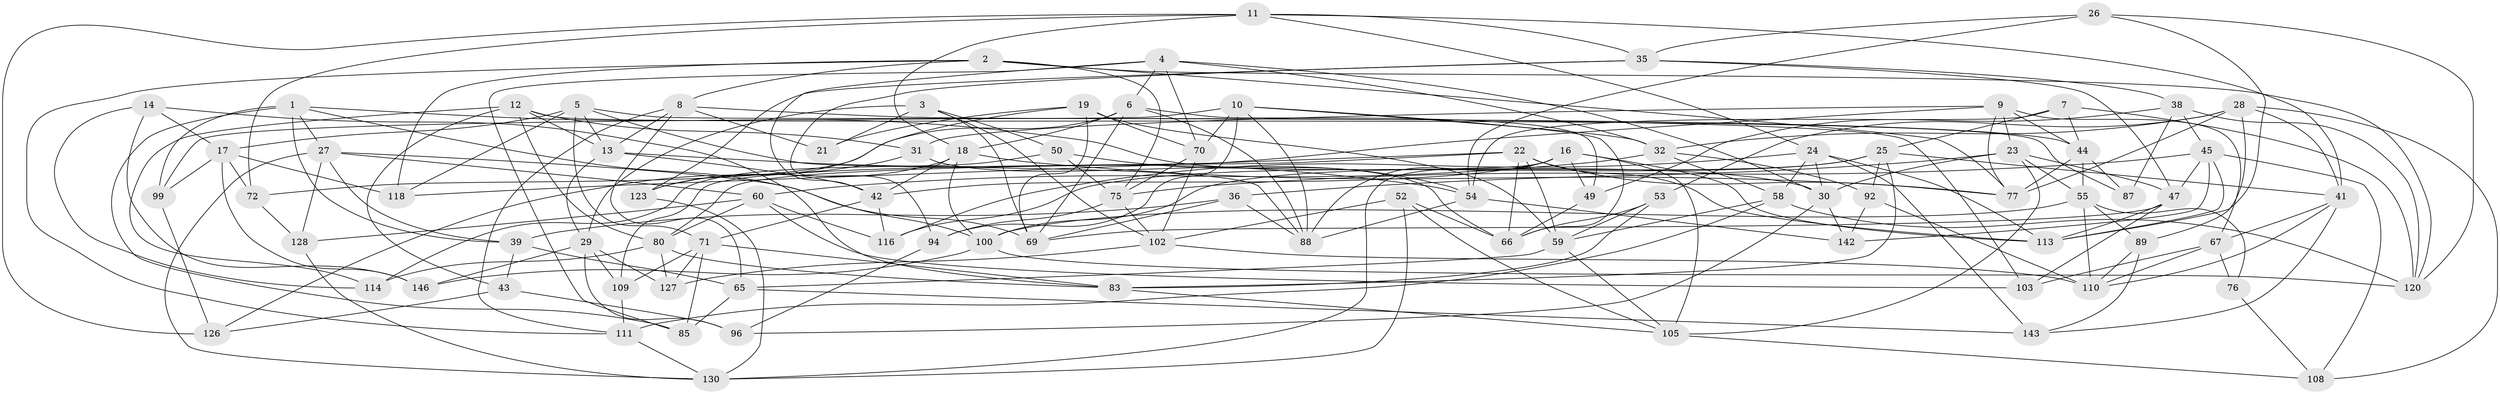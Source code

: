 // Generated by graph-tools (version 1.1) at 2025/24/03/03/25 07:24:25]
// undirected, 90 vertices, 231 edges
graph export_dot {
graph [start="1"]
  node [color=gray90,style=filled];
  1 [super="+79"];
  2 [super="+37"];
  3 [super="+48"];
  4 [super="+61"];
  5 [super="+84"];
  6 [super="+117"];
  7;
  8 [super="+20"];
  9 [super="+64"];
  10 [super="+73"];
  11 [super="+34"];
  12 [super="+15"];
  13 [super="+82"];
  14;
  16 [super="+134"];
  17 [super="+107"];
  18 [super="+145"];
  19 [super="+91"];
  21;
  22 [super="+68"];
  23 [super="+81"];
  24 [super="+57"];
  25 [super="+63"];
  26;
  27 [super="+112"];
  28 [super="+33"];
  29 [super="+133"];
  30 [super="+40"];
  31;
  32 [super="+51"];
  35 [super="+46"];
  36;
  38 [super="+119"];
  39 [super="+115"];
  41 [super="+97"];
  42 [super="+56"];
  43;
  44 [super="+86"];
  45 [super="+95"];
  47 [super="+125"];
  49;
  50;
  52;
  53;
  54 [super="+135"];
  55 [super="+62"];
  58 [super="+132"];
  59 [super="+106"];
  60 [super="+137"];
  65 [super="+78"];
  66 [super="+93"];
  67 [super="+98"];
  69 [super="+144"];
  70 [super="+90"];
  71 [super="+74"];
  72;
  75 [super="+104"];
  76;
  77 [super="+140"];
  80 [super="+101"];
  83 [super="+139"];
  85;
  87;
  88 [super="+129"];
  89;
  92;
  94;
  96;
  99;
  100 [super="+138"];
  102 [super="+147"];
  103;
  105 [super="+124"];
  108;
  109;
  110 [super="+122"];
  111 [super="+131"];
  113 [super="+121"];
  114;
  116;
  118;
  120 [super="+136"];
  123;
  126;
  127;
  128;
  130 [super="+141"];
  142;
  143;
  146;
  1 -- 99;
  1 -- 30;
  1 -- 100;
  1 -- 85;
  1 -- 39;
  1 -- 27;
  2 -- 118;
  2 -- 120;
  2 -- 75;
  2 -- 77;
  2 -- 111;
  2 -- 8;
  3 -- 21 [weight=2];
  3 -- 50;
  3 -- 69;
  3 -- 102;
  3 -- 29;
  4 -- 6;
  4 -- 70;
  4 -- 32;
  4 -- 42;
  4 -- 85;
  4 -- 30;
  5 -- 103;
  5 -- 88;
  5 -- 118;
  5 -- 17;
  5 -- 71;
  5 -- 13;
  6 -- 49;
  6 -- 72;
  6 -- 69;
  6 -- 88;
  6 -- 18;
  7 -- 54;
  7 -- 120;
  7 -- 44;
  7 -- 25;
  8 -- 111;
  8 -- 21;
  8 -- 13;
  8 -- 65;
  8 -- 44;
  9 -- 109;
  9 -- 67;
  9 -- 31;
  9 -- 44;
  9 -- 77;
  9 -- 23;
  10 -- 70;
  10 -- 99;
  10 -- 32;
  10 -- 94;
  10 -- 66;
  10 -- 88;
  11 -- 41;
  11 -- 24;
  11 -- 18;
  11 -- 72;
  11 -- 35;
  11 -- 126;
  12 -- 87;
  12 -- 13;
  12 -- 80;
  12 -- 114;
  12 -- 43;
  12 -- 31;
  13 -- 54;
  13 -- 42;
  13 -- 29;
  14 -- 114;
  14 -- 17;
  14 -- 83;
  14 -- 146;
  16 -- 88;
  16 -- 42;
  16 -- 130;
  16 -- 113;
  16 -- 105;
  16 -- 49;
  17 -- 146;
  17 -- 72;
  17 -- 99;
  17 -- 118;
  18 -- 77;
  18 -- 42;
  18 -- 100;
  18 -- 123;
  19 -- 59;
  19 -- 69;
  19 -- 21;
  19 -- 123;
  19 -- 70 [weight=2];
  22 -- 80;
  22 -- 77;
  22 -- 66;
  22 -- 118;
  22 -- 59;
  22 -- 113;
  23 -- 36;
  23 -- 47;
  23 -- 30;
  23 -- 55;
  23 -- 105;
  24 -- 143;
  24 -- 30;
  24 -- 113;
  24 -- 58;
  24 -- 116;
  25 -- 116;
  25 -- 100;
  25 -- 83;
  25 -- 41;
  25 -- 92;
  26 -- 54;
  26 -- 35;
  26 -- 120;
  26 -- 113;
  27 -- 60;
  27 -- 130;
  27 -- 128;
  27 -- 69;
  27 -- 39;
  28 -- 89;
  28 -- 53;
  28 -- 41;
  28 -- 108;
  28 -- 77;
  28 -- 32;
  29 -- 127;
  29 -- 96;
  29 -- 109;
  29 -- 146;
  30 -- 142;
  30 -- 96;
  31 -- 126;
  31 -- 66;
  32 -- 58;
  32 -- 60;
  32 -- 92;
  35 -- 94;
  35 -- 47;
  35 -- 123;
  35 -- 38;
  36 -- 39;
  36 -- 88;
  36 -- 69;
  38 -- 87 [weight=2];
  38 -- 49;
  38 -- 45;
  38 -- 120;
  39 -- 65 [weight=2];
  39 -- 43;
  41 -- 143;
  41 -- 67;
  41 -- 110;
  42 -- 116;
  42 -- 71;
  43 -- 96;
  43 -- 126;
  44 -- 77;
  44 -- 87;
  44 -- 55;
  45 -- 108;
  45 -- 75;
  45 -- 142;
  45 -- 47;
  45 -- 113;
  47 -- 103;
  47 -- 113;
  47 -- 69;
  49 -- 66;
  50 -- 54;
  50 -- 114;
  50 -- 75;
  52 -- 105;
  52 -- 130;
  52 -- 66;
  52 -- 102;
  53 -- 66;
  53 -- 83;
  53 -- 59;
  54 -- 88;
  54 -- 142;
  55 -- 110;
  55 -- 76;
  55 -- 89;
  55 -- 100;
  58 -- 59;
  58 -- 111 [weight=2];
  58 -- 120;
  59 -- 65;
  59 -- 105;
  60 -- 103;
  60 -- 80;
  60 -- 116;
  60 -- 128;
  65 -- 143;
  65 -- 85;
  67 -- 76 [weight=2];
  67 -- 103;
  67 -- 110;
  70 -- 102;
  70 -- 75;
  71 -- 127;
  71 -- 85;
  71 -- 109;
  71 -- 83;
  72 -- 128;
  75 -- 94;
  75 -- 102;
  76 -- 108;
  80 -- 127;
  80 -- 114;
  80 -- 83;
  83 -- 105;
  89 -- 143;
  89 -- 110;
  92 -- 142;
  92 -- 110;
  94 -- 96;
  99 -- 126;
  100 -- 120;
  100 -- 146;
  102 -- 110;
  102 -- 127;
  105 -- 108;
  109 -- 111;
  111 -- 130;
  123 -- 130;
  128 -- 130;
}
